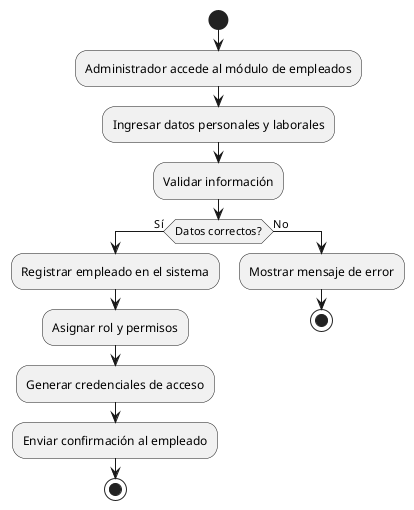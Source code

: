 @startuml actividad_registro_empleados
start
:Administrador accede al módulo de empleados;
:Ingresar datos personales y laborales;
:Validar información;
if (Datos correctos?) then (Sí)
  :Registrar empleado en el sistema;
  :Asignar rol y permisos;
  :Generar credenciales de acceso;
  :Enviar confirmación al empleado;
  stop
else (No)
  :Mostrar mensaje de error;
  stop
@enduml
